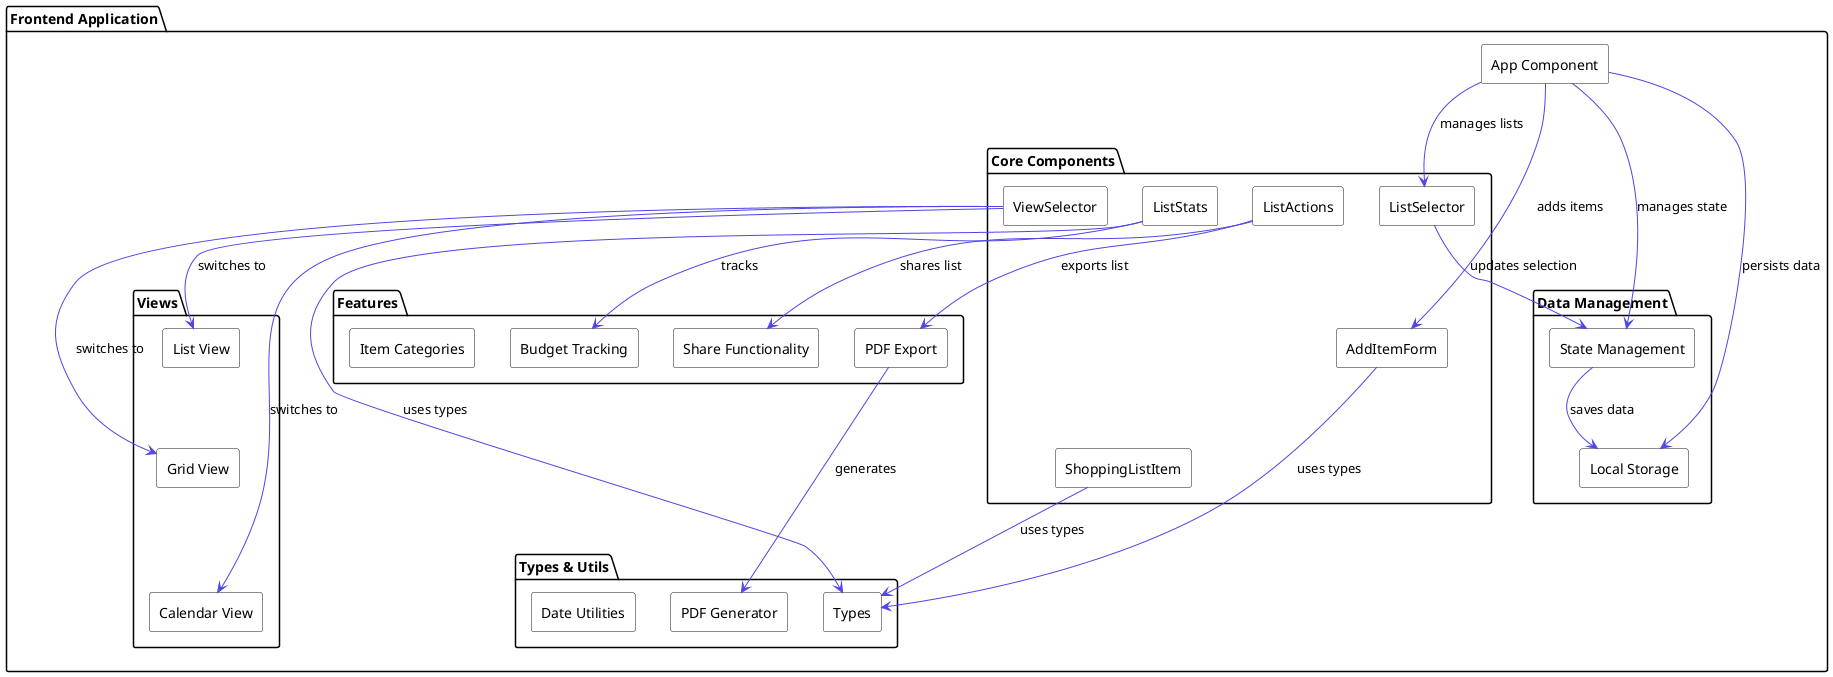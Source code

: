 @startuml Shopping List App Architecture

' Styling
skinparam componentStyle rectangle
skinparam backgroundColor transparent
skinparam monochrome false
skinparam shadowing false
skinparam defaultFontName Arial
skinparam ArrowColor #4F46E5
skinparam ComponentBackgroundColor #FFFFFF

package "Frontend Application" {
  [App Component] as App
  
  package "Core Components" {
    [ListSelector] as selector
    [AddItemForm] as addForm
    [ShoppingListItem] as item
    [ListStats] as stats
    [ListActions] as actions
    [ViewSelector] as viewSelector
  }

  package "Views" {
    [List View] as listView
    [Grid View] as gridView
    [Calendar View] as calView
  }

  package "Data Management" {
    [Local Storage] as storage
    [State Management] as state
  }

  package "Features" {
    [PDF Export] as pdf
    [Share Functionality] as share
    [Budget Tracking] as budget
    [Item Categories] as categories
  }

  package "Types & Utils" {
    [Types] as types
    [PDF Generator] as pdfGen
    [Date Utilities] as dateUtils
  }
}

' Relationships
App --> selector : manages lists
App --> addForm : adds items
App --> state : manages state
App --> storage : persists data

selector --> state : updates selection
addForm --> types : uses types
item --> types : uses types
stats --> types : uses types

state --> storage : saves data
actions --> pdf : exports list
actions --> share : shares list

viewSelector --> listView : switches to
viewSelector --> gridView : switches to
viewSelector --> calView : switches to

pdf --> pdfGen : generates
stats --> budget : tracks

' Layout Hints
App -[hidden]-> selector
selector -[hidden]-> addForm
addForm -[hidden]-> item
listView -[hidden]-> gridView
gridView -[hidden]-> calView

@enduml
